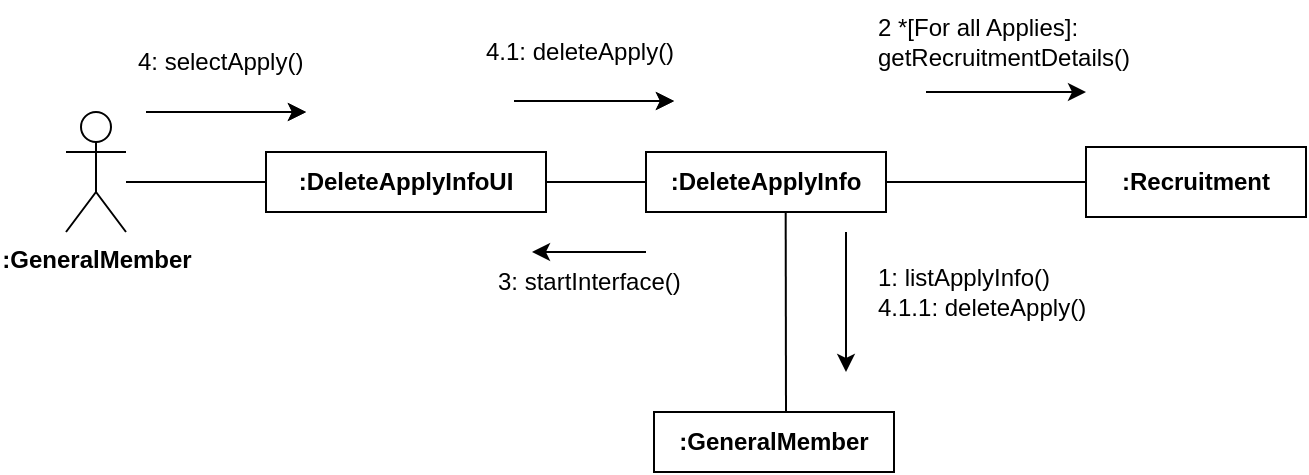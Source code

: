 <mxfile version="20.8.16" type="device"><diagram name="페이지-1" id="J-_nLg0jtEZGU5dkHksg"><mxGraphModel dx="712" dy="828" grid="1" gridSize="10" guides="1" tooltips="1" connect="1" arrows="1" fold="1" page="1" pageScale="1" pageWidth="827" pageHeight="1169" math="0" shadow="0"><root><mxCell id="0"/><mxCell id="1" parent="0"/><mxCell id="srItJK7TX6Z5GrOP___g-22" value="4: selectApply()" style="text;strokeColor=none;fillColor=none;align=left;verticalAlign=middle;spacingLeft=4;spacingRight=4;overflow=hidden;points=[[0,0.5],[1,0.5]];portConstraint=eastwest;rotatable=0;whiteSpace=wrap;html=1;" parent="1" vertex="1"><mxGeometry x="110" y="230" width="100" height="30" as="geometry"/></mxCell><mxCell id="srItJK7TX6Z5GrOP___g-23" value="" style="endArrow=classic;html=1;rounded=0;" parent="1" edge="1"><mxGeometry width="50" height="50" relative="1" as="geometry"><mxPoint x="120" y="270" as="sourcePoint"/><mxPoint x="200" y="270" as="targetPoint"/></mxGeometry></mxCell><mxCell id="srItJK7TX6Z5GrOP___g-24" value="4.1: deleteApply()" style="text;strokeColor=none;fillColor=none;align=left;verticalAlign=middle;spacingLeft=4;spacingRight=4;overflow=hidden;points=[[0,0.5],[1,0.5]];portConstraint=eastwest;rotatable=0;whiteSpace=wrap;html=1;" parent="1" vertex="1"><mxGeometry x="284" y="224.5" width="140" height="30" as="geometry"/></mxCell><mxCell id="srItJK7TX6Z5GrOP___g-25" value="" style="endArrow=classic;html=1;rounded=0;" parent="1" edge="1"><mxGeometry width="50" height="50" relative="1" as="geometry"><mxPoint x="304" y="264.5" as="sourcePoint"/><mxPoint x="384" y="264.5" as="targetPoint"/></mxGeometry></mxCell><mxCell id="srItJK7TX6Z5GrOP___g-39" value="" style="endArrow=classic;html=1;rounded=0;" parent="1" edge="1"><mxGeometry width="50" height="50" relative="1" as="geometry"><mxPoint x="120" y="270" as="sourcePoint"/><mxPoint x="200" y="270" as="targetPoint"/></mxGeometry></mxCell><mxCell id="srItJK7TX6Z5GrOP___g-41" value="" style="endArrow=classic;html=1;rounded=0;" parent="1" edge="1"><mxGeometry width="50" height="50" relative="1" as="geometry"><mxPoint x="304" y="264.5" as="sourcePoint"/><mxPoint x="384" y="264.5" as="targetPoint"/></mxGeometry></mxCell><mxCell id="hMNUTZf7mBcie9PfXKzk-1" value=":GeneralMember" style="shape=umlActor;verticalLabelPosition=bottom;verticalAlign=top;html=1;outlineConnect=0;fontStyle=1" parent="1" vertex="1"><mxGeometry x="80" y="270" width="30" height="60" as="geometry"/></mxCell><mxCell id="hMNUTZf7mBcie9PfXKzk-2" value=":DeleteApplyInfoUI" style="rounded=0;whiteSpace=wrap;html=1;fontStyle=1" parent="1" vertex="1"><mxGeometry x="180" y="290" width="140" height="30" as="geometry"/></mxCell><mxCell id="hMNUTZf7mBcie9PfXKzk-3" value=":DeleteApplyInfo" style="rounded=0;whiteSpace=wrap;html=1;fontStyle=1" parent="1" vertex="1"><mxGeometry x="370" y="290" width="120" height="30" as="geometry"/></mxCell><mxCell id="hMNUTZf7mBcie9PfXKzk-4" value="" style="endArrow=none;html=1;rounded=0;entryX=0;entryY=0.5;entryDx=0;entryDy=0;" parent="1" target="hMNUTZf7mBcie9PfXKzk-2" edge="1"><mxGeometry width="50" height="50" relative="1" as="geometry"><mxPoint x="110" y="305" as="sourcePoint"/><mxPoint x="160" y="260" as="targetPoint"/></mxGeometry></mxCell><mxCell id="hMNUTZf7mBcie9PfXKzk-5" value="" style="endArrow=none;html=1;rounded=0;entryX=0;entryY=0.5;entryDx=0;entryDy=0;exitX=1;exitY=0.5;exitDx=0;exitDy=0;" parent="1" source="hMNUTZf7mBcie9PfXKzk-2" target="hMNUTZf7mBcie9PfXKzk-3" edge="1"><mxGeometry width="50" height="50" relative="1" as="geometry"><mxPoint x="320" y="310" as="sourcePoint"/><mxPoint x="370" y="260" as="targetPoint"/></mxGeometry></mxCell><mxCell id="hMNUTZf7mBcie9PfXKzk-6" value="" style="endArrow=classic;rounded=0;movable=1;resizable=1;rotatable=1;deletable=1;editable=1;locked=0;connectable=1;html=1;verticalAlign=top;" parent="1" edge="1"><mxGeometry width="50" height="50" relative="1" as="geometry"><mxPoint x="370" y="340" as="sourcePoint"/><mxPoint x="313" y="340" as="targetPoint"/></mxGeometry></mxCell><mxCell id="hMNUTZf7mBcie9PfXKzk-7" value="3: startInterface()" style="text;strokeColor=none;fillColor=none;align=left;verticalAlign=middle;spacingLeft=4;spacingRight=4;overflow=hidden;points=[[0,0.5],[1,0.5]];portConstraint=eastwest;rotatable=0;whiteSpace=wrap;html=1;" parent="1" vertex="1"><mxGeometry x="290" y="340" width="110" height="30" as="geometry"/></mxCell><mxCell id="hMNUTZf7mBcie9PfXKzk-8" value=":GeneralMember" style="rounded=0;whiteSpace=wrap;html=1;fontStyle=1" parent="1" vertex="1"><mxGeometry x="374" y="420" width="120" height="30" as="geometry"/></mxCell><mxCell id="hMNUTZf7mBcie9PfXKzk-9" value="2 *[For all Applies]: getRecruitmentDetails()" style="text;strokeColor=none;fillColor=none;align=left;verticalAlign=middle;spacingLeft=4;spacingRight=4;overflow=hidden;points=[[0,0.5],[1,0.5]];portConstraint=eastwest;rotatable=0;whiteSpace=wrap;html=1;" parent="1" vertex="1"><mxGeometry x="480" y="214.5" width="170" height="40" as="geometry"/></mxCell><mxCell id="hMNUTZf7mBcie9PfXKzk-10" value="" style="endArrow=none;html=1;rounded=0;exitX=0.582;exitY=1.007;exitDx=0;exitDy=0;exitPerimeter=0;" parent="1" source="hMNUTZf7mBcie9PfXKzk-3" edge="1"><mxGeometry width="50" height="50" relative="1" as="geometry"><mxPoint x="410" y="340" as="sourcePoint"/><mxPoint x="440" y="420" as="targetPoint"/></mxGeometry></mxCell><mxCell id="hMNUTZf7mBcie9PfXKzk-11" value="" style="endArrow=classic;html=1;rounded=0;" parent="1" edge="1"><mxGeometry width="50" height="50" relative="1" as="geometry"><mxPoint x="510" y="260" as="sourcePoint"/><mxPoint x="590" y="260" as="targetPoint"/></mxGeometry></mxCell><mxCell id="hMNUTZf7mBcie9PfXKzk-12" value="" style="endArrow=classic;html=1;rounded=0;" parent="1" edge="1"><mxGeometry width="50" height="50" relative="1" as="geometry"><mxPoint x="470" y="330" as="sourcePoint"/><mxPoint x="470" y="400" as="targetPoint"/></mxGeometry></mxCell><mxCell id="hMNUTZf7mBcie9PfXKzk-13" value="1: listApplyInfo()&lt;br&gt;4.1.1: deleteApply()" style="text;strokeColor=none;fillColor=none;align=left;verticalAlign=middle;spacingLeft=4;spacingRight=4;overflow=hidden;points=[[0,0.5],[1,0.5]];portConstraint=eastwest;rotatable=0;whiteSpace=wrap;html=1;" parent="1" vertex="1"><mxGeometry x="480" y="340" width="120" height="40" as="geometry"/></mxCell><mxCell id="hMNUTZf7mBcie9PfXKzk-14" value=":Recruitment" style="rounded=0;whiteSpace=wrap;html=1;fontStyle=1" parent="1" vertex="1"><mxGeometry x="590" y="287.5" width="110" height="35" as="geometry"/></mxCell><mxCell id="hMNUTZf7mBcie9PfXKzk-15" value="" style="endArrow=none;html=1;rounded=0;entryX=0;entryY=0.5;entryDx=0;entryDy=0;exitX=1;exitY=0.5;exitDx=0;exitDy=0;" parent="1" source="hMNUTZf7mBcie9PfXKzk-3" target="hMNUTZf7mBcie9PfXKzk-14" edge="1"><mxGeometry width="50" height="50" relative="1" as="geometry"><mxPoint x="420" y="360" as="sourcePoint"/><mxPoint x="460" y="310" as="targetPoint"/></mxGeometry></mxCell></root></mxGraphModel></diagram></mxfile>